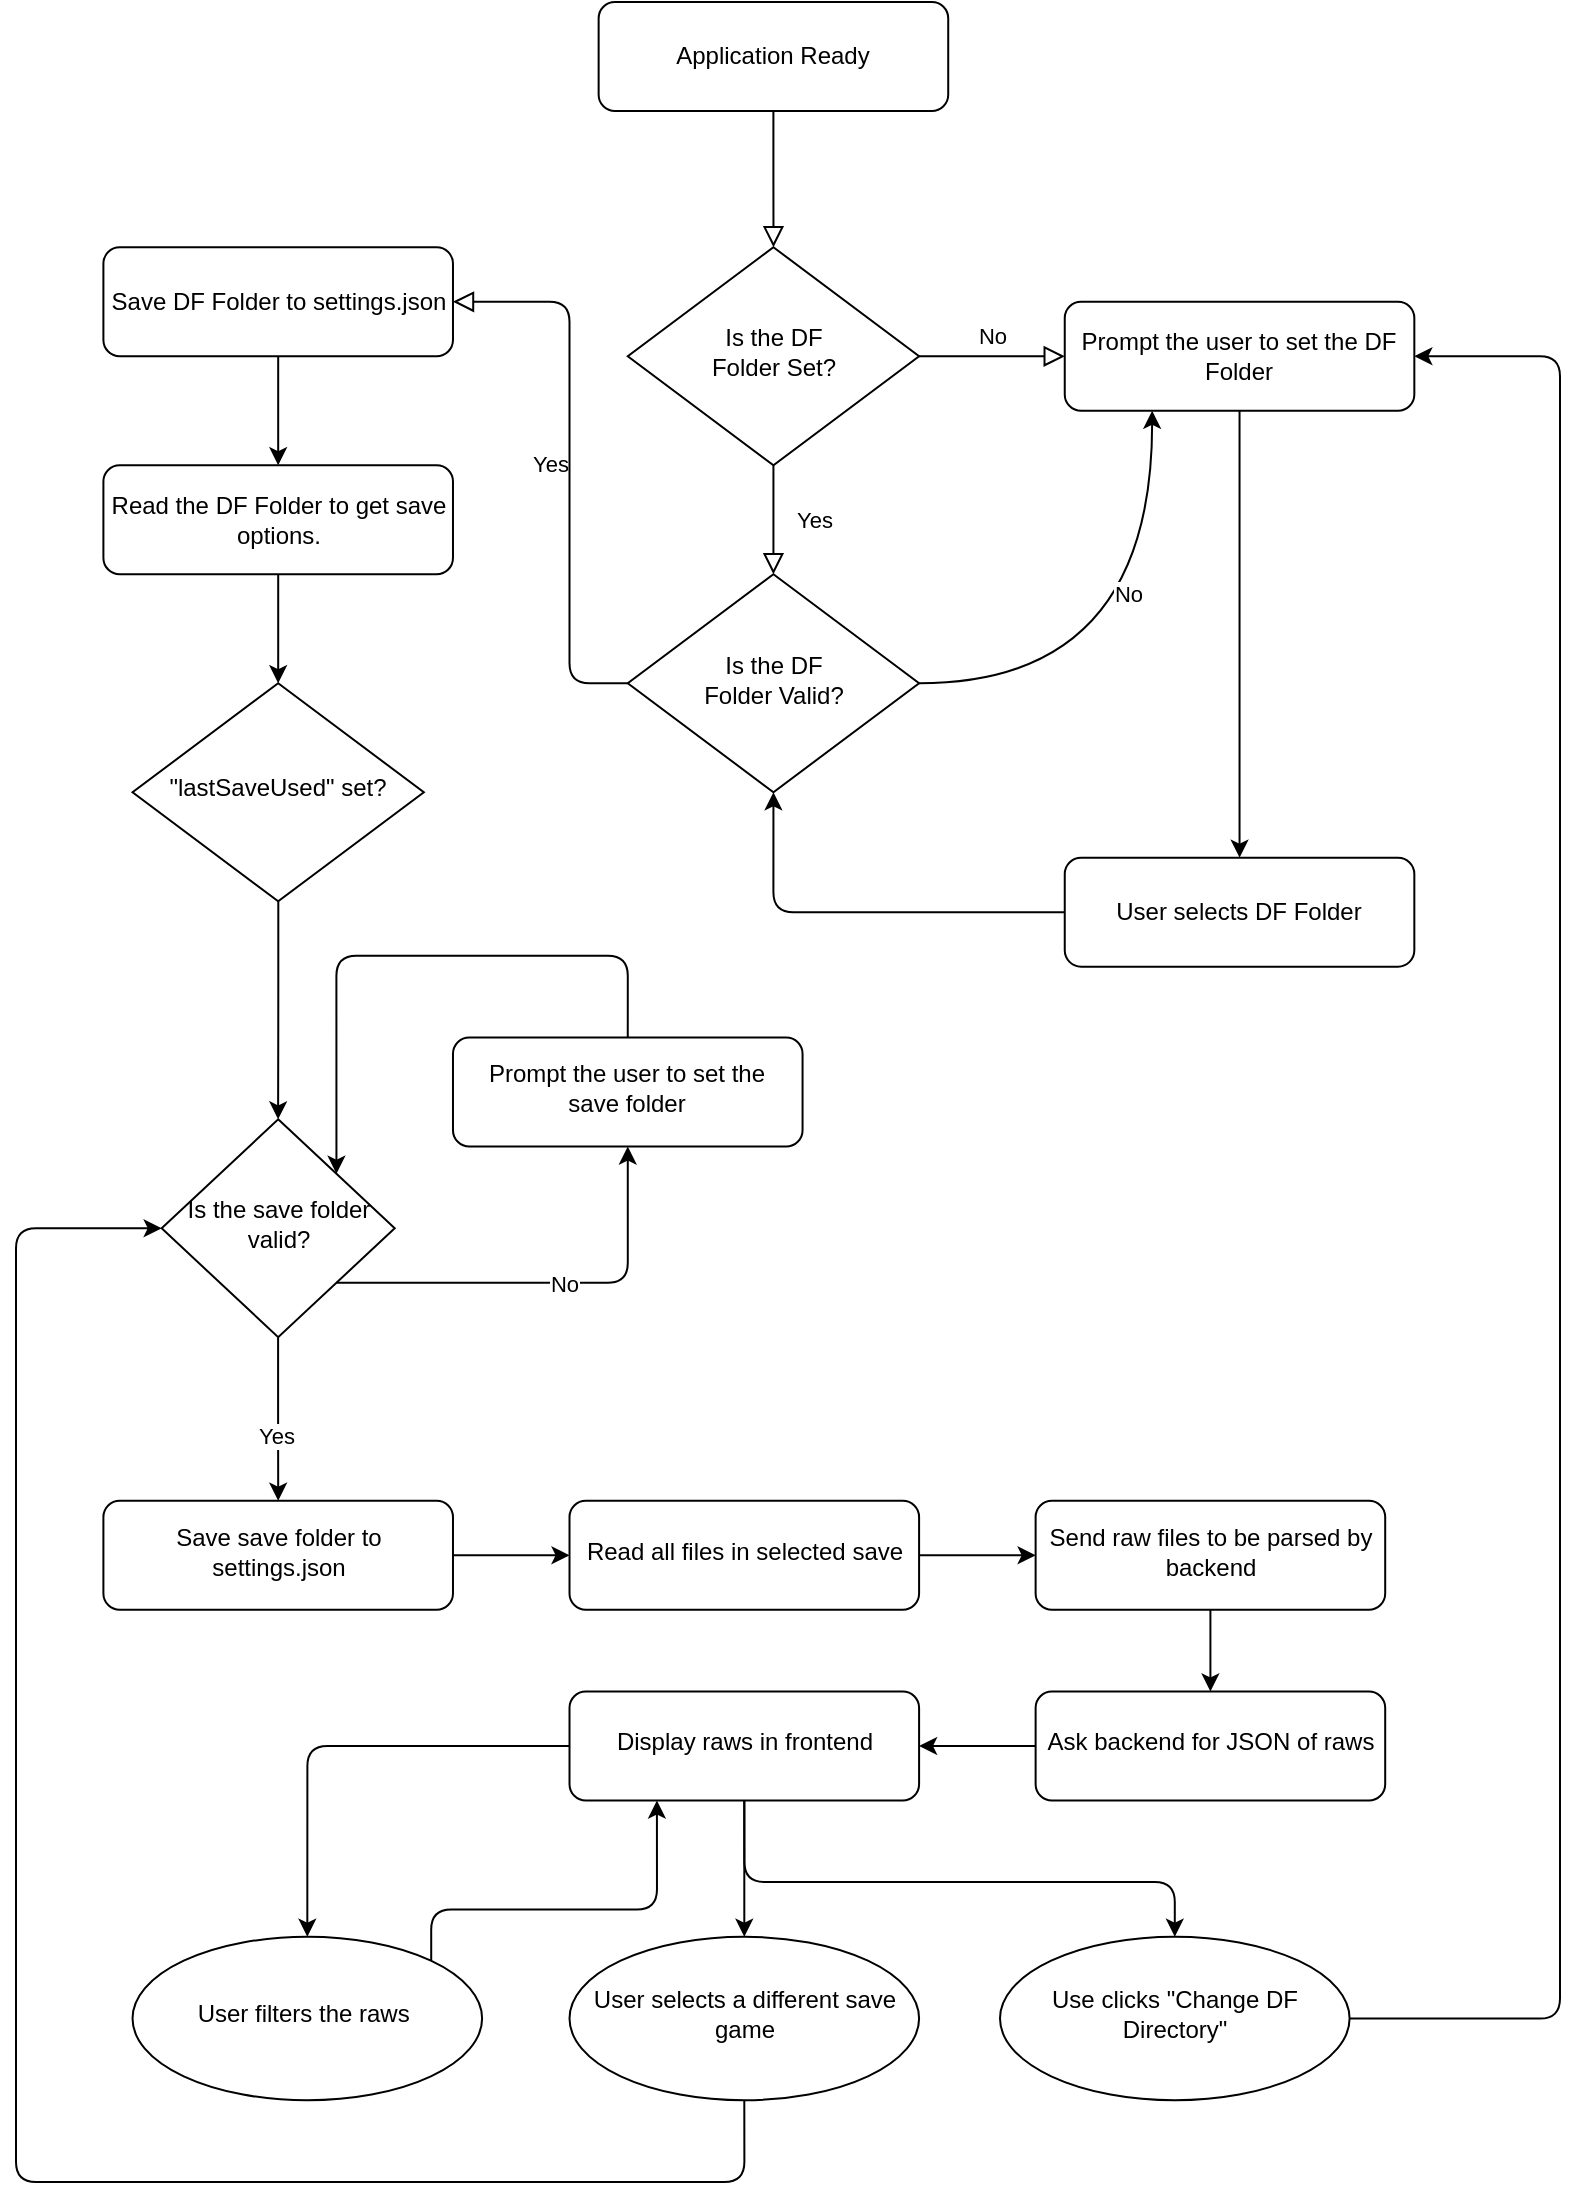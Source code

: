 <mxfile version="20.0.1" type="device" pages="2"><diagram id="C5RBs43oDa-KdzZeNtuy" name="Application Flow"><mxGraphModel dx="1435" dy="1308" grid="1" gridSize="10" guides="1" tooltips="1" connect="1" arrows="1" fold="1" page="1" pageScale="1" pageWidth="827" pageHeight="1169" math="0" shadow="0"><root><mxCell id="WIyWlLk6GJQsqaUBKTNV-0"/><mxCell id="WIyWlLk6GJQsqaUBKTNV-1" parent="WIyWlLk6GJQsqaUBKTNV-0"/><mxCell id="WIyWlLk6GJQsqaUBKTNV-3" value="Application Ready" style="rounded=1;whiteSpace=wrap;html=1;fontSize=12;glass=0;strokeWidth=1;shadow=0;" parent="WIyWlLk6GJQsqaUBKTNV-1" vertex="1"><mxGeometry x="319.321" y="40" width="174.792" height="54.5" as="geometry"/></mxCell><mxCell id="WIyWlLk6GJQsqaUBKTNV-6" value="Is the DF &lt;br&gt;Folder Set?" style="rhombus;whiteSpace=wrap;html=1;shadow=0;fontFamily=Helvetica;fontSize=12;align=center;strokeWidth=1;spacing=6;spacingTop=-4;" parent="WIyWlLk6GJQsqaUBKTNV-1" vertex="1"><mxGeometry x="333.887" y="162.625" width="145.66" height="109" as="geometry"/></mxCell><mxCell id="WIyWlLk6GJQsqaUBKTNV-2" value="" style="rounded=0;html=1;jettySize=auto;orthogonalLoop=1;fontSize=11;endArrow=block;endFill=0;endSize=8;strokeWidth=1;shadow=0;labelBackgroundColor=none;edgeStyle=orthogonalEdgeStyle;" parent="WIyWlLk6GJQsqaUBKTNV-1" source="WIyWlLk6GJQsqaUBKTNV-3" target="WIyWlLk6GJQsqaUBKTNV-6" edge="1"><mxGeometry relative="1" as="geometry"/></mxCell><mxCell id="WIyWlLk6GJQsqaUBKTNV-7" value="Prompt the user to set the DF Folder" style="rounded=1;whiteSpace=wrap;html=1;fontSize=12;glass=0;strokeWidth=1;shadow=0;" parent="WIyWlLk6GJQsqaUBKTNV-1" vertex="1"><mxGeometry x="552.377" y="189.875" width="174.792" height="54.5" as="geometry"/></mxCell><mxCell id="WIyWlLk6GJQsqaUBKTNV-5" value="No" style="edgeStyle=orthogonalEdgeStyle;rounded=0;html=1;jettySize=auto;orthogonalLoop=1;fontSize=11;endArrow=block;endFill=0;endSize=8;strokeWidth=1;shadow=0;labelBackgroundColor=none;" parent="WIyWlLk6GJQsqaUBKTNV-1" source="WIyWlLk6GJQsqaUBKTNV-6" target="WIyWlLk6GJQsqaUBKTNV-7" edge="1"><mxGeometry y="10" relative="1" as="geometry"><mxPoint as="offset"/></mxGeometry></mxCell><mxCell id="JYKKUVV1rqyC-TErUYs0-16" style="edgeStyle=orthogonalEdgeStyle;orthogonalLoop=1;jettySize=auto;html=1;exitX=1;exitY=0.5;exitDx=0;exitDy=0;entryX=0.25;entryY=1;entryDx=0;entryDy=0;curved=1;" edge="1" parent="WIyWlLk6GJQsqaUBKTNV-1" source="WIyWlLk6GJQsqaUBKTNV-10" target="WIyWlLk6GJQsqaUBKTNV-7"><mxGeometry relative="1" as="geometry"/></mxCell><mxCell id="JYKKUVV1rqyC-TErUYs0-17" value="No" style="edgeLabel;html=1;align=center;verticalAlign=middle;resizable=0;points=[];" vertex="1" connectable="0" parent="JYKKUVV1rqyC-TErUYs0-16"><mxGeometry x="0.272" y="12" relative="1" as="geometry"><mxPoint as="offset"/></mxGeometry></mxCell><mxCell id="WIyWlLk6GJQsqaUBKTNV-10" value="Is the DF&lt;br&gt;Folder Valid?" style="rhombus;whiteSpace=wrap;html=1;shadow=0;fontFamily=Helvetica;fontSize=12;align=center;strokeWidth=1;spacing=6;spacingTop=-4;" parent="WIyWlLk6GJQsqaUBKTNV-1" vertex="1"><mxGeometry x="333.887" y="326.125" width="145.66" height="109" as="geometry"/></mxCell><mxCell id="WIyWlLk6GJQsqaUBKTNV-4" value="Yes" style="rounded=0;html=1;jettySize=auto;orthogonalLoop=1;fontSize=11;endArrow=block;endFill=0;endSize=8;strokeWidth=1;shadow=0;labelBackgroundColor=none;edgeStyle=orthogonalEdgeStyle;" parent="WIyWlLk6GJQsqaUBKTNV-1" source="WIyWlLk6GJQsqaUBKTNV-6" target="WIyWlLk6GJQsqaUBKTNV-10" edge="1"><mxGeometry y="20" relative="1" as="geometry"><mxPoint as="offset"/></mxGeometry></mxCell><mxCell id="WIyWlLk6GJQsqaUBKTNV-12" value="Save DF Folder to settings.json" style="rounded=1;whiteSpace=wrap;html=1;fontSize=12;glass=0;strokeWidth=1;shadow=0;" parent="WIyWlLk6GJQsqaUBKTNV-1" vertex="1"><mxGeometry x="71.698" y="162.625" width="174.792" height="54.5" as="geometry"/></mxCell><mxCell id="WIyWlLk6GJQsqaUBKTNV-9" value="Yes" style="edgeStyle=orthogonalEdgeStyle;rounded=1;html=1;jettySize=auto;orthogonalLoop=1;fontSize=11;endArrow=block;endFill=0;endSize=8;strokeWidth=1;shadow=0;labelBackgroundColor=none;entryX=1;entryY=0.5;entryDx=0;entryDy=0;" parent="WIyWlLk6GJQsqaUBKTNV-1" source="WIyWlLk6GJQsqaUBKTNV-10" target="WIyWlLk6GJQsqaUBKTNV-12" edge="1"><mxGeometry y="10" relative="1" as="geometry"><mxPoint as="offset"/><Array as="points"><mxPoint x="304.755" y="380.625"/><mxPoint x="304.755" y="189.875"/></Array></mxGeometry></mxCell><mxCell id="JYKKUVV1rqyC-TErUYs0-15" style="edgeStyle=orthogonalEdgeStyle;rounded=1;orthogonalLoop=1;jettySize=auto;html=1;exitX=0;exitY=0.5;exitDx=0;exitDy=0;entryX=0.5;entryY=1;entryDx=0;entryDy=0;" edge="1" parent="WIyWlLk6GJQsqaUBKTNV-1" source="JYKKUVV1rqyC-TErUYs0-3" target="WIyWlLk6GJQsqaUBKTNV-10"><mxGeometry relative="1" as="geometry"/></mxCell><mxCell id="JYKKUVV1rqyC-TErUYs0-3" value="User selects DF Folder" style="whiteSpace=wrap;html=1;rounded=1;glass=0;strokeWidth=1;shadow=0;" vertex="1" parent="WIyWlLk6GJQsqaUBKTNV-1"><mxGeometry x="552.377" y="467.825" width="174.792" height="54.5" as="geometry"/></mxCell><mxCell id="JYKKUVV1rqyC-TErUYs0-4" value="" style="edgeStyle=orthogonalEdgeStyle;curved=1;orthogonalLoop=1;jettySize=auto;html=1;" edge="1" parent="WIyWlLk6GJQsqaUBKTNV-1" source="WIyWlLk6GJQsqaUBKTNV-7" target="JYKKUVV1rqyC-TErUYs0-3"><mxGeometry relative="1" as="geometry"/></mxCell><mxCell id="JYKKUVV1rqyC-TErUYs0-21" value="" style="edgeStyle=orthogonalEdgeStyle;rounded=1;orthogonalLoop=1;jettySize=auto;html=1;" edge="1" parent="WIyWlLk6GJQsqaUBKTNV-1" source="JYKKUVV1rqyC-TErUYs0-18"><mxGeometry relative="1" as="geometry"><mxPoint x="159.094" y="380.625" as="targetPoint"/></mxGeometry></mxCell><mxCell id="JYKKUVV1rqyC-TErUYs0-18" value="Read the DF Folder to get save options." style="whiteSpace=wrap;html=1;rounded=1;glass=0;strokeWidth=1;shadow=0;" vertex="1" parent="WIyWlLk6GJQsqaUBKTNV-1"><mxGeometry x="71.698" y="271.625" width="174.792" height="54.5" as="geometry"/></mxCell><mxCell id="JYKKUVV1rqyC-TErUYs0-19" value="" style="edgeStyle=orthogonalEdgeStyle;rounded=1;orthogonalLoop=1;jettySize=auto;html=1;" edge="1" parent="WIyWlLk6GJQsqaUBKTNV-1" source="WIyWlLk6GJQsqaUBKTNV-12" target="JYKKUVV1rqyC-TErUYs0-18"><mxGeometry relative="1" as="geometry"/></mxCell><mxCell id="JYKKUVV1rqyC-TErUYs0-22" value="&quot;lastSaveUsed&quot; set?" style="rhombus;whiteSpace=wrap;html=1;shadow=0;fontFamily=Helvetica;fontSize=12;align=center;strokeWidth=1;spacing=6;spacingTop=-4;" vertex="1" parent="WIyWlLk6GJQsqaUBKTNV-1"><mxGeometry x="86.264" y="380.625" width="145.66" height="109" as="geometry"/></mxCell><mxCell id="JYKKUVV1rqyC-TErUYs0-25" value="Is the save folder valid?" style="rhombus;whiteSpace=wrap;html=1;shadow=0;strokeWidth=1;spacing=6;spacingTop=-4;" vertex="1" parent="WIyWlLk6GJQsqaUBKTNV-1"><mxGeometry x="100.83" y="598.625" width="116.528" height="109" as="geometry"/></mxCell><mxCell id="JYKKUVV1rqyC-TErUYs0-26" value="" style="edgeStyle=orthogonalEdgeStyle;rounded=1;orthogonalLoop=1;jettySize=auto;html=1;" edge="1" parent="WIyWlLk6GJQsqaUBKTNV-1" source="JYKKUVV1rqyC-TErUYs0-22" target="JYKKUVV1rqyC-TErUYs0-25"><mxGeometry relative="1" as="geometry"/></mxCell><mxCell id="JYKKUVV1rqyC-TErUYs0-31" style="edgeStyle=orthogonalEdgeStyle;rounded=1;orthogonalLoop=1;jettySize=auto;html=1;exitX=0.5;exitY=0;exitDx=0;exitDy=0;entryX=1;entryY=0;entryDx=0;entryDy=0;" edge="1" parent="WIyWlLk6GJQsqaUBKTNV-1" source="JYKKUVV1rqyC-TErUYs0-27" target="JYKKUVV1rqyC-TErUYs0-25"><mxGeometry relative="1" as="geometry"><Array as="points"><mxPoint x="333.887" y="516.875"/><mxPoint x="188.226" y="516.875"/></Array></mxGeometry></mxCell><mxCell id="JYKKUVV1rqyC-TErUYs0-27" value="Prompt the user to set the save folder" style="whiteSpace=wrap;html=1;shadow=0;strokeWidth=1;spacing=6;spacingTop=-4;rounded=1;" vertex="1" parent="WIyWlLk6GJQsqaUBKTNV-1"><mxGeometry x="246.491" y="557.75" width="174.792" height="54.5" as="geometry"/></mxCell><mxCell id="JYKKUVV1rqyC-TErUYs0-28" value="" style="edgeStyle=orthogonalEdgeStyle;rounded=1;orthogonalLoop=1;jettySize=auto;html=1;entryX=0.5;entryY=1;entryDx=0;entryDy=0;exitX=1;exitY=1;exitDx=0;exitDy=0;" edge="1" parent="WIyWlLk6GJQsqaUBKTNV-1" source="JYKKUVV1rqyC-TErUYs0-25" target="JYKKUVV1rqyC-TErUYs0-27"><mxGeometry relative="1" as="geometry"><Array as="points"><mxPoint x="333.887" y="680.375"/></Array></mxGeometry></mxCell><mxCell id="JYKKUVV1rqyC-TErUYs0-32" value="No" style="edgeLabel;html=1;align=center;verticalAlign=middle;resizable=0;points=[];" vertex="1" connectable="0" parent="JYKKUVV1rqyC-TErUYs0-28"><mxGeometry x="0.061" relative="1" as="geometry"><mxPoint as="offset"/></mxGeometry></mxCell><mxCell id="JYKKUVV1rqyC-TErUYs0-33" value="Save save folder to settings.json" style="whiteSpace=wrap;html=1;shadow=0;strokeWidth=1;spacing=6;spacingTop=-4;rounded=1;" vertex="1" parent="WIyWlLk6GJQsqaUBKTNV-1"><mxGeometry x="71.698" y="789.375" width="174.792" height="54.5" as="geometry"/></mxCell><mxCell id="JYKKUVV1rqyC-TErUYs0-34" value="" style="edgeStyle=orthogonalEdgeStyle;rounded=1;orthogonalLoop=1;jettySize=auto;html=1;" edge="1" parent="WIyWlLk6GJQsqaUBKTNV-1" source="JYKKUVV1rqyC-TErUYs0-25" target="JYKKUVV1rqyC-TErUYs0-33"><mxGeometry relative="1" as="geometry"/></mxCell><mxCell id="JYKKUVV1rqyC-TErUYs0-35" value="Yes" style="edgeLabel;html=1;align=center;verticalAlign=middle;resizable=0;points=[];" vertex="1" connectable="0" parent="JYKKUVV1rqyC-TErUYs0-34"><mxGeometry x="0.196" y="-1" relative="1" as="geometry"><mxPoint as="offset"/></mxGeometry></mxCell><mxCell id="JYKKUVV1rqyC-TErUYs0-36" value="Read all files in selected save" style="whiteSpace=wrap;html=1;shadow=0;strokeWidth=1;spacing=6;spacingTop=-4;rounded=1;" vertex="1" parent="WIyWlLk6GJQsqaUBKTNV-1"><mxGeometry x="304.755" y="789.375" width="174.792" height="54.5" as="geometry"/></mxCell><mxCell id="JYKKUVV1rqyC-TErUYs0-37" value="" style="edgeStyle=orthogonalEdgeStyle;rounded=1;orthogonalLoop=1;jettySize=auto;html=1;" edge="1" parent="WIyWlLk6GJQsqaUBKTNV-1" source="JYKKUVV1rqyC-TErUYs0-33" target="JYKKUVV1rqyC-TErUYs0-36"><mxGeometry relative="1" as="geometry"/></mxCell><mxCell id="JYKKUVV1rqyC-TErUYs0-38" value="Send raw files to be parsed by backend" style="whiteSpace=wrap;html=1;shadow=0;strokeWidth=1;spacing=6;spacingTop=-4;rounded=1;" vertex="1" parent="WIyWlLk6GJQsqaUBKTNV-1"><mxGeometry x="537.811" y="789.375" width="174.792" height="54.5" as="geometry"/></mxCell><mxCell id="JYKKUVV1rqyC-TErUYs0-39" value="" style="edgeStyle=orthogonalEdgeStyle;rounded=1;orthogonalLoop=1;jettySize=auto;html=1;" edge="1" parent="WIyWlLk6GJQsqaUBKTNV-1" source="JYKKUVV1rqyC-TErUYs0-36" target="JYKKUVV1rqyC-TErUYs0-38"><mxGeometry relative="1" as="geometry"/></mxCell><mxCell id="JYKKUVV1rqyC-TErUYs0-40" value="Ask backend for JSON of raws" style="whiteSpace=wrap;html=1;shadow=0;strokeWidth=1;spacing=6;spacingTop=-4;rounded=1;" vertex="1" parent="WIyWlLk6GJQsqaUBKTNV-1"><mxGeometry x="537.811" y="884.75" width="174.792" height="54.5" as="geometry"/></mxCell><mxCell id="JYKKUVV1rqyC-TErUYs0-41" value="" style="edgeStyle=orthogonalEdgeStyle;rounded=1;orthogonalLoop=1;jettySize=auto;html=1;" edge="1" parent="WIyWlLk6GJQsqaUBKTNV-1" source="JYKKUVV1rqyC-TErUYs0-38" target="JYKKUVV1rqyC-TErUYs0-40"><mxGeometry relative="1" as="geometry"/></mxCell><mxCell id="JYKKUVV1rqyC-TErUYs0-42" value="Display raws in frontend" style="whiteSpace=wrap;html=1;shadow=0;strokeWidth=1;spacing=6;spacingTop=-4;rounded=1;" vertex="1" parent="WIyWlLk6GJQsqaUBKTNV-1"><mxGeometry x="304.755" y="884.75" width="174.792" height="54.5" as="geometry"/></mxCell><mxCell id="JYKKUVV1rqyC-TErUYs0-43" value="" style="edgeStyle=orthogonalEdgeStyle;rounded=1;orthogonalLoop=1;jettySize=auto;html=1;" edge="1" parent="WIyWlLk6GJQsqaUBKTNV-1" source="JYKKUVV1rqyC-TErUYs0-40" target="JYKKUVV1rqyC-TErUYs0-42"><mxGeometry relative="1" as="geometry"/></mxCell><mxCell id="JYKKUVV1rqyC-TErUYs0-46" style="edgeStyle=orthogonalEdgeStyle;rounded=1;orthogonalLoop=1;jettySize=auto;html=1;exitX=1;exitY=0.5;exitDx=0;exitDy=0;entryX=1;entryY=0.5;entryDx=0;entryDy=0;" edge="1" parent="WIyWlLk6GJQsqaUBKTNV-1" source="JYKKUVV1rqyC-TErUYs0-44" target="WIyWlLk6GJQsqaUBKTNV-7"><mxGeometry relative="1" as="geometry"><Array as="points"><mxPoint x="800" y="1048.25"/><mxPoint x="800" y="217.125"/></Array></mxGeometry></mxCell><mxCell id="JYKKUVV1rqyC-TErUYs0-44" value="Use clicks &quot;Change DF Directory&quot;" style="ellipse;whiteSpace=wrap;html=1;shadow=0;strokeWidth=1;spacing=6;spacingTop=-4;rounded=1;" vertex="1" parent="WIyWlLk6GJQsqaUBKTNV-1"><mxGeometry x="519.997" y="1007.375" width="174.792" height="81.75" as="geometry"/></mxCell><mxCell id="JYKKUVV1rqyC-TErUYs0-47" style="edgeStyle=orthogonalEdgeStyle;rounded=1;orthogonalLoop=1;jettySize=auto;html=1;exitX=0.5;exitY=1;exitDx=0;exitDy=0;entryX=0.5;entryY=0;entryDx=0;entryDy=0;" edge="1" parent="WIyWlLk6GJQsqaUBKTNV-1" source="JYKKUVV1rqyC-TErUYs0-42" target="JYKKUVV1rqyC-TErUYs0-44"><mxGeometry relative="1" as="geometry"><Array as="points"><mxPoint x="392" y="980"/><mxPoint x="607" y="980"/></Array></mxGeometry></mxCell><mxCell id="JYKKUVV1rqyC-TErUYs0-50" style="edgeStyle=orthogonalEdgeStyle;rounded=1;orthogonalLoop=1;jettySize=auto;html=1;exitX=0.5;exitY=1;exitDx=0;exitDy=0;entryX=0;entryY=0.5;entryDx=0;entryDy=0;" edge="1" parent="WIyWlLk6GJQsqaUBKTNV-1" source="JYKKUVV1rqyC-TErUYs0-48" target="JYKKUVV1rqyC-TErUYs0-25"><mxGeometry relative="1" as="geometry"><Array as="points"><mxPoint x="392.151" y="1130"/><mxPoint x="28" y="1130"/><mxPoint x="28" y="653.125"/></Array></mxGeometry></mxCell><mxCell id="JYKKUVV1rqyC-TErUYs0-48" value="User selects a different save game" style="ellipse;whiteSpace=wrap;html=1;shadow=0;strokeWidth=1;spacing=6;spacingTop=-4;rounded=1;" vertex="1" parent="WIyWlLk6GJQsqaUBKTNV-1"><mxGeometry x="304.755" y="1007.375" width="174.792" height="81.75" as="geometry"/></mxCell><mxCell id="JYKKUVV1rqyC-TErUYs0-49" value="" style="edgeStyle=orthogonalEdgeStyle;rounded=1;orthogonalLoop=1;jettySize=auto;html=1;" edge="1" parent="WIyWlLk6GJQsqaUBKTNV-1" source="JYKKUVV1rqyC-TErUYs0-42" target="JYKKUVV1rqyC-TErUYs0-48"><mxGeometry relative="1" as="geometry"/></mxCell><mxCell id="JYKKUVV1rqyC-TErUYs0-53" style="edgeStyle=orthogonalEdgeStyle;rounded=1;orthogonalLoop=1;jettySize=auto;html=1;exitX=1;exitY=0;exitDx=0;exitDy=0;entryX=0.25;entryY=1;entryDx=0;entryDy=0;" edge="1" parent="WIyWlLk6GJQsqaUBKTNV-1" source="JYKKUVV1rqyC-TErUYs0-51" target="JYKKUVV1rqyC-TErUYs0-42"><mxGeometry relative="1" as="geometry"><Array as="points"><mxPoint x="234.838" y="993.75"/><mxPoint x="348.453" y="993.75"/></Array></mxGeometry></mxCell><mxCell id="JYKKUVV1rqyC-TErUYs0-51" value="User filters the raws&amp;nbsp;" style="ellipse;whiteSpace=wrap;html=1;shadow=0;strokeWidth=1;spacing=6;spacingTop=-4;rounded=1;" vertex="1" parent="WIyWlLk6GJQsqaUBKTNV-1"><mxGeometry x="86.264" y="1007.375" width="174.792" height="81.75" as="geometry"/></mxCell><mxCell id="JYKKUVV1rqyC-TErUYs0-52" value="" style="edgeStyle=orthogonalEdgeStyle;rounded=1;orthogonalLoop=1;jettySize=auto;html=1;" edge="1" parent="WIyWlLk6GJQsqaUBKTNV-1" source="JYKKUVV1rqyC-TErUYs0-42" target="JYKKUVV1rqyC-TErUYs0-51"><mxGeometry relative="1" as="geometry"/></mxCell></root></mxGraphModel></diagram><diagram id="kCpczjzC_5cMx0jI2yTF" name="Raw Parsing Timeline"><mxGraphModel dx="581" dy="530" grid="1" gridSize="10" guides="1" tooltips="1" connect="1" arrows="1" fold="1" page="1" pageScale="1" pageWidth="850" pageHeight="1100" math="0" shadow="0"><root><mxCell id="0"/><mxCell id="1" parent="0"/><mxCell id="OBtcco0Hom6TyWV1wtng-1" value="Frontend" style="shape=umlLifeline;perimeter=lifelinePerimeter;container=1;collapsible=0;recursiveResize=0;rounded=0;shadow=0;strokeWidth=1;" vertex="1" parent="1"><mxGeometry x="150" y="20" width="100" height="300" as="geometry"/></mxCell><mxCell id="OBtcco0Hom6TyWV1wtng-2" value="" style="points=[];perimeter=orthogonalPerimeter;rounded=0;shadow=0;strokeWidth=1;" vertex="1" parent="OBtcco0Hom6TyWV1wtng-1"><mxGeometry x="45" y="70" width="10" height="200" as="geometry"/></mxCell><mxCell id="OBtcco0Hom6TyWV1wtng-3" value="save selected" style="verticalAlign=bottom;startArrow=oval;endArrow=block;startSize=8;shadow=0;strokeWidth=1;rounded=0;" edge="1" parent="OBtcco0Hom6TyWV1wtng-1" target="OBtcco0Hom6TyWV1wtng-2"><mxGeometry relative="1" as="geometry"><mxPoint x="-30" y="70" as="sourcePoint"/></mxGeometry></mxCell><mxCell id="AQWGFD1oCdEm5J_KmBPN-4" value="" style="rounded=0;whiteSpace=wrap;html=1;" vertex="1" parent="OBtcco0Hom6TyWV1wtng-1"><mxGeometry x="45" y="120" width="20" height="70" as="geometry"/></mxCell><mxCell id="AQWGFD1oCdEm5J_KmBPN-8" value="raws array" style="text;html=1;resizable=0;autosize=1;align=center;verticalAlign=middle;points=[];fillColor=none;strokeColor=none;rounded=0;rotation=-90;" vertex="1" parent="OBtcco0Hom6TyWV1wtng-1"><mxGeometry x="20" y="145" width="70" height="20" as="geometry"/></mxCell><mxCell id="OBtcco0Hom6TyWV1wtng-5" value="Backend" style="shape=umlLifeline;perimeter=lifelinePerimeter;container=1;collapsible=0;recursiveResize=0;rounded=0;shadow=0;strokeWidth=1;" vertex="1" parent="1"><mxGeometry x="485" y="20" width="100" height="300" as="geometry"/></mxCell><mxCell id="OBtcco0Hom6TyWV1wtng-6" value="" style="points=[];perimeter=orthogonalPerimeter;rounded=0;shadow=0;strokeWidth=1;" vertex="1" parent="OBtcco0Hom6TyWV1wtng-5"><mxGeometry x="45" y="80" width="10" height="190" as="geometry"/></mxCell><mxCell id="OBtcco0Hom6TyWV1wtng-7" value="respond true/false for completion" style="verticalAlign=bottom;endArrow=open;endSize=8;exitX=0;exitY=0.95;shadow=0;strokeWidth=1;rounded=0;" edge="1" parent="1"><mxGeometry relative="1" as="geometry"><mxPoint x="205" y="242.0" as="targetPoint"/><mxPoint x="530" y="242.0" as="sourcePoint"/></mxGeometry></mxCell><mxCell id="OBtcco0Hom6TyWV1wtng-8" value="ask for all possible raw files in save directory and subdirs" style="verticalAlign=bottom;endArrow=block;entryX=0;entryY=0;shadow=0;strokeWidth=1;rounded=0;" edge="1" parent="1" source="OBtcco0Hom6TyWV1wtng-2" target="OBtcco0Hom6TyWV1wtng-6"><mxGeometry relative="1" as="geometry"><mxPoint x="305" y="100" as="sourcePoint"/></mxGeometry></mxCell><mxCell id="OBtcco0Hom6TyWV1wtng-9" value="responds with array of all .txt files in directory and subdir" style="verticalAlign=bottom;endArrow=block;shadow=0;strokeWidth=1;rounded=0;entryX=1;entryY=0;entryDx=0;entryDy=0;" edge="1" parent="1" target="AQWGFD1oCdEm5J_KmBPN-4"><mxGeometry relative="1" as="geometry"><mxPoint x="530" y="142" as="sourcePoint"/><mxPoint x="205" y="142" as="targetPoint"/></mxGeometry></mxCell><mxCell id="OBtcco0Hom6TyWV1wtng-10" value="tell backend to consolidate all the raw files as needed" style="verticalAlign=bottom;endArrow=open;endSize=8;exitX=1;exitY=0.95;shadow=0;strokeWidth=1;rounded=0;" edge="1" parent="1"><mxGeometry relative="1" as="geometry"><mxPoint x="526" y="222" as="targetPoint"/><mxPoint x="206" y="222" as="sourcePoint"/></mxGeometry></mxCell><mxCell id="AQWGFD1oCdEm5J_KmBPN-2" value="" style="endArrow=classic;html=1;rounded=1;" edge="1" parent="1"><mxGeometry width="50" height="50" relative="1" as="geometry"><mxPoint x="195" y="177.26" as="sourcePoint"/><mxPoint x="105.5" y="177.26" as="targetPoint"/></mxGeometry></mxCell><mxCell id="AQWGFD1oCdEm5J_KmBPN-3" value="display progress to user" style="edgeLabel;html=1;align=center;verticalAlign=middle;resizable=0;points=[];" vertex="1" connectable="0" parent="AQWGFD1oCdEm5J_KmBPN-2"><mxGeometry x="-0.233" y="1" relative="1" as="geometry"><mxPoint x="-35" y="-16" as="offset"/></mxGeometry></mxCell><mxCell id="AQWGFD1oCdEm5J_KmBPN-5" value="send a file to be parsed" style="verticalAlign=bottom;endArrow=block;shadow=0;strokeWidth=1;rounded=0;" edge="1" parent="1" target="OBtcco0Hom6TyWV1wtng-5"><mxGeometry relative="1" as="geometry"><mxPoint x="215" y="168.0" as="sourcePoint"/><mxPoint x="480" y="160" as="targetPoint"/></mxGeometry></mxCell><mxCell id="AQWGFD1oCdEm5J_KmBPN-6" value="respond true/false for completion" style="verticalAlign=bottom;endArrow=block;shadow=0;strokeWidth=1;rounded=0;entryX=1;entryY=0;entryDx=0;entryDy=0;" edge="1" parent="1"><mxGeometry relative="1" as="geometry"><mxPoint x="531" y="194" as="sourcePoint"/><mxPoint x="216" y="192" as="targetPoint"/></mxGeometry></mxCell><mxCell id="AQWGFD1oCdEm5J_KmBPN-9" value="send array of all matching raws as JSON obj" style="verticalAlign=bottom;endArrow=open;endSize=8;exitX=0;exitY=0.95;shadow=0;strokeWidth=1;rounded=0;" edge="1" parent="1"><mxGeometry relative="1" as="geometry"><mxPoint x="204" y="288.0" as="targetPoint"/><mxPoint x="529" y="288.0" as="sourcePoint"/></mxGeometry></mxCell><mxCell id="AQWGFD1oCdEm5J_KmBPN-10" value="ask for raws by type in JSON format" style="verticalAlign=bottom;endArrow=open;endSize=8;exitX=1;exitY=0.95;shadow=0;strokeWidth=1;rounded=0;" edge="1" parent="1"><mxGeometry relative="1" as="geometry"><mxPoint x="525" y="268" as="targetPoint"/><mxPoint x="205" y="268" as="sourcePoint"/></mxGeometry></mxCell><mxCell id="AQWGFD1oCdEm5J_KmBPN-11" value="" style="endArrow=none;html=1;rounded=1;entryX=-0.171;entryY=0.788;entryDx=0;entryDy=0;entryPerimeter=0;" edge="1" parent="1" target="OBtcco0Hom6TyWV1wtng-2"><mxGeometry width="50" height="50" relative="1" as="geometry"><mxPoint x="140" y="180" as="sourcePoint"/><mxPoint x="320" y="180" as="targetPoint"/><Array as="points"><mxPoint x="160" y="240"/></Array></mxGeometry></mxCell><mxCell id="AQWGFD1oCdEm5J_KmBPN-12" value="Frontend Raws Provider" style="swimlane;fontStyle=0;childLayout=stackLayout;horizontal=1;startSize=30;horizontalStack=0;resizeParent=1;resizeParentMax=0;resizeLast=0;collapsible=1;marginBottom=0;rounded=1;" vertex="1" parent="1"><mxGeometry x="10" y="290" width="160" height="110" as="geometry"><mxRectangle x="20" y="270" width="160" height="30" as="alternateBounds"/></mxGeometry></mxCell><mxCell id="AQWGFD1oCdEm5J_KmBPN-13" value="For right now, thing probably work to keep it all in app.tsx, but will be a massive file. If we can break out a raws provider component it will make a big difference." style="text;strokeColor=none;fillColor=none;align=left;verticalAlign=middle;spacingLeft=4;spacingRight=4;overflow=hidden;points=[[0,0.5],[1,0.5]];portConstraint=eastwest;rotatable=0;rounded=1;whiteSpace=wrap;fontSize=10;" vertex="1" parent="AQWGFD1oCdEm5J_KmBPN-12"><mxGeometry y="30" width="160" height="80" as="geometry"/></mxCell></root></mxGraphModel></diagram></mxfile>
